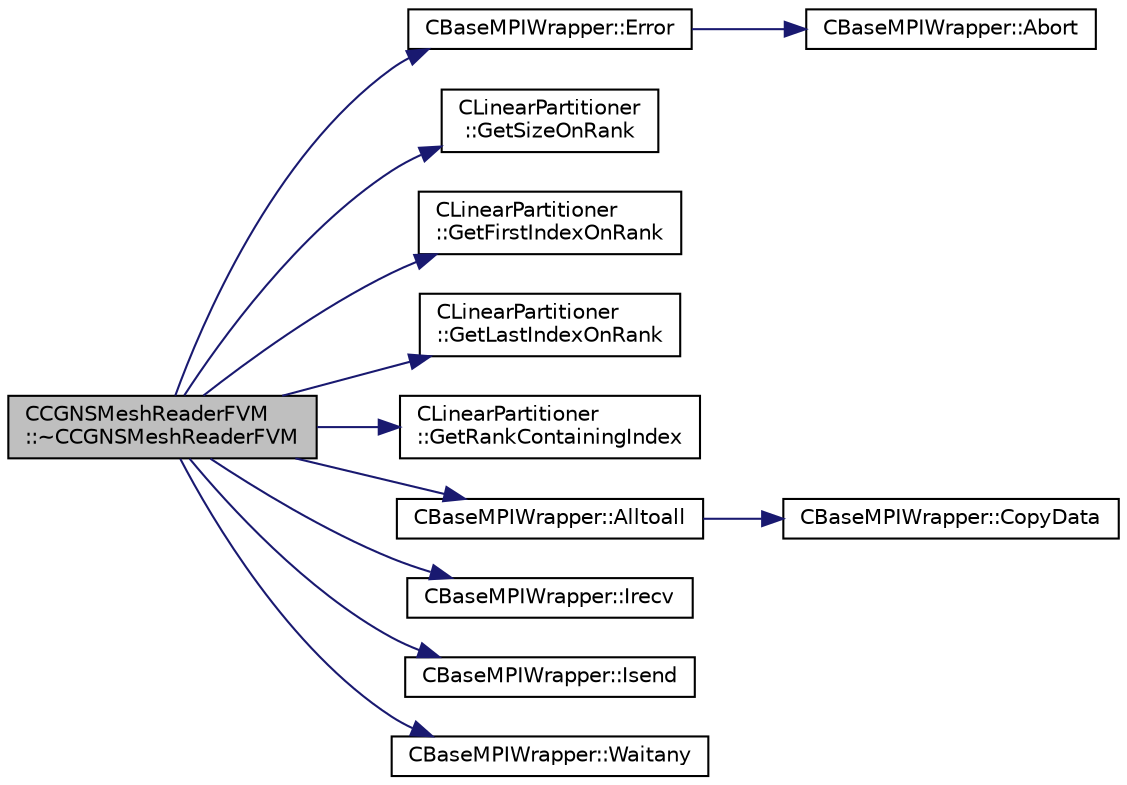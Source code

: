 digraph "CCGNSMeshReaderFVM::~CCGNSMeshReaderFVM"
{
  edge [fontname="Helvetica",fontsize="10",labelfontname="Helvetica",labelfontsize="10"];
  node [fontname="Helvetica",fontsize="10",shape=record];
  rankdir="LR";
  Node5 [label="CCGNSMeshReaderFVM\l::~CCGNSMeshReaderFVM",height=0.2,width=0.4,color="black", fillcolor="grey75", style="filled", fontcolor="black"];
  Node5 -> Node6 [color="midnightblue",fontsize="10",style="solid",fontname="Helvetica"];
  Node6 [label="CBaseMPIWrapper::Error",height=0.2,width=0.4,color="black", fillcolor="white", style="filled",URL="$class_c_base_m_p_i_wrapper.html#a04457c47629bda56704e6a8804833eeb"];
  Node6 -> Node7 [color="midnightblue",fontsize="10",style="solid",fontname="Helvetica"];
  Node7 [label="CBaseMPIWrapper::Abort",height=0.2,width=0.4,color="black", fillcolor="white", style="filled",URL="$class_c_base_m_p_i_wrapper.html#a21ef5681e2acb532d345e9bab173ef07"];
  Node5 -> Node8 [color="midnightblue",fontsize="10",style="solid",fontname="Helvetica"];
  Node8 [label="CLinearPartitioner\l::GetSizeOnRank",height=0.2,width=0.4,color="black", fillcolor="white", style="filled",URL="$class_c_linear_partitioner.html#ad5c20834212689723f93843f6d486e25",tooltip="Get the total size of the current rank&#39;s linear partition. "];
  Node5 -> Node9 [color="midnightblue",fontsize="10",style="solid",fontname="Helvetica"];
  Node9 [label="CLinearPartitioner\l::GetFirstIndexOnRank",height=0.2,width=0.4,color="black", fillcolor="white", style="filled",URL="$class_c_linear_partitioner.html#adb377c881686e56b703b57c7409a8b91",tooltip="Get the first index of the current rank&#39;s linear partition. "];
  Node5 -> Node10 [color="midnightblue",fontsize="10",style="solid",fontname="Helvetica"];
  Node10 [label="CLinearPartitioner\l::GetLastIndexOnRank",height=0.2,width=0.4,color="black", fillcolor="white", style="filled",URL="$class_c_linear_partitioner.html#a2038a23938e4b1fe49e878f7a2655e24",tooltip="Get the last index of the current rank&#39;s linear partition. "];
  Node5 -> Node11 [color="midnightblue",fontsize="10",style="solid",fontname="Helvetica"];
  Node11 [label="CLinearPartitioner\l::GetRankContainingIndex",height=0.2,width=0.4,color="black", fillcolor="white", style="filled",URL="$class_c_linear_partitioner.html#ac3722e604105125b4873fbaa81384fe6",tooltip="Get the rank that owns the index based on the linear partitioning. "];
  Node5 -> Node12 [color="midnightblue",fontsize="10",style="solid",fontname="Helvetica"];
  Node12 [label="CBaseMPIWrapper::Alltoall",height=0.2,width=0.4,color="black", fillcolor="white", style="filled",URL="$class_c_base_m_p_i_wrapper.html#a86496abf1db8449b17501e14111f3371"];
  Node12 -> Node13 [color="midnightblue",fontsize="10",style="solid",fontname="Helvetica"];
  Node13 [label="CBaseMPIWrapper::CopyData",height=0.2,width=0.4,color="black", fillcolor="white", style="filled",URL="$class_c_base_m_p_i_wrapper.html#a4725cc1dd65b161b483e812a538a5e36"];
  Node5 -> Node14 [color="midnightblue",fontsize="10",style="solid",fontname="Helvetica"];
  Node14 [label="CBaseMPIWrapper::Irecv",height=0.2,width=0.4,color="black", fillcolor="white", style="filled",URL="$class_c_base_m_p_i_wrapper.html#ae41565b441aee76e1b48eb03e5ac86dd"];
  Node5 -> Node15 [color="midnightblue",fontsize="10",style="solid",fontname="Helvetica"];
  Node15 [label="CBaseMPIWrapper::Isend",height=0.2,width=0.4,color="black", fillcolor="white", style="filled",URL="$class_c_base_m_p_i_wrapper.html#a43a415ec11a029ade218eaf8c807a817"];
  Node5 -> Node16 [color="midnightblue",fontsize="10",style="solid",fontname="Helvetica"];
  Node16 [label="CBaseMPIWrapper::Waitany",height=0.2,width=0.4,color="black", fillcolor="white", style="filled",URL="$class_c_base_m_p_i_wrapper.html#ade364e6661c9eec2070a2448dbb5750b"];
}
